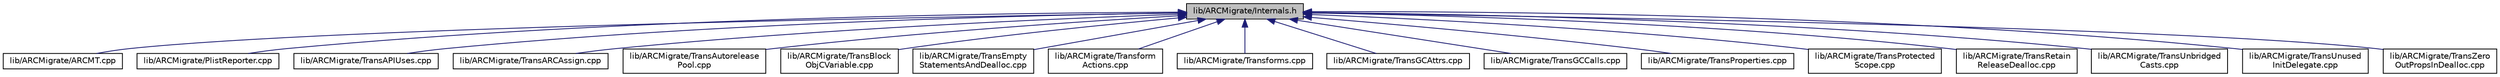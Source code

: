 digraph "lib/ARCMigrate/Internals.h"
{
 // LATEX_PDF_SIZE
  bgcolor="transparent";
  edge [fontname="Helvetica",fontsize="10",labelfontname="Helvetica",labelfontsize="10"];
  node [fontname="Helvetica",fontsize="10",shape=record];
  Node1 [label="lib/ARCMigrate/Internals.h",height=0.2,width=0.4,color="black", fillcolor="grey75", style="filled", fontcolor="black",tooltip=" "];
  Node1 -> Node2 [dir="back",color="midnightblue",fontsize="10",style="solid",fontname="Helvetica"];
  Node2 [label="lib/ARCMigrate/ARCMT.cpp",height=0.2,width=0.4,color="black",URL="$ARCMT_8cpp.html",tooltip=" "];
  Node1 -> Node3 [dir="back",color="midnightblue",fontsize="10",style="solid",fontname="Helvetica"];
  Node3 [label="lib/ARCMigrate/PlistReporter.cpp",height=0.2,width=0.4,color="black",URL="$PlistReporter_8cpp.html",tooltip=" "];
  Node1 -> Node4 [dir="back",color="midnightblue",fontsize="10",style="solid",fontname="Helvetica"];
  Node4 [label="lib/ARCMigrate/TransAPIUses.cpp",height=0.2,width=0.4,color="black",URL="$TransAPIUses_8cpp.html",tooltip=" "];
  Node1 -> Node5 [dir="back",color="midnightblue",fontsize="10",style="solid",fontname="Helvetica"];
  Node5 [label="lib/ARCMigrate/TransARCAssign.cpp",height=0.2,width=0.4,color="black",URL="$TransARCAssign_8cpp.html",tooltip=" "];
  Node1 -> Node6 [dir="back",color="midnightblue",fontsize="10",style="solid",fontname="Helvetica"];
  Node6 [label="lib/ARCMigrate/TransAutorelease\lPool.cpp",height=0.2,width=0.4,color="black",URL="$TransAutoreleasePool_8cpp.html",tooltip=" "];
  Node1 -> Node7 [dir="back",color="midnightblue",fontsize="10",style="solid",fontname="Helvetica"];
  Node7 [label="lib/ARCMigrate/TransBlock\lObjCVariable.cpp",height=0.2,width=0.4,color="black",URL="$TransBlockObjCVariable_8cpp.html",tooltip=" "];
  Node1 -> Node8 [dir="back",color="midnightblue",fontsize="10",style="solid",fontname="Helvetica"];
  Node8 [label="lib/ARCMigrate/TransEmpty\lStatementsAndDealloc.cpp",height=0.2,width=0.4,color="black",URL="$TransEmptyStatementsAndDealloc_8cpp.html",tooltip=" "];
  Node1 -> Node9 [dir="back",color="midnightblue",fontsize="10",style="solid",fontname="Helvetica"];
  Node9 [label="lib/ARCMigrate/Transform\lActions.cpp",height=0.2,width=0.4,color="black",URL="$TransformActions_8cpp.html",tooltip=" "];
  Node1 -> Node10 [dir="back",color="midnightblue",fontsize="10",style="solid",fontname="Helvetica"];
  Node10 [label="lib/ARCMigrate/Transforms.cpp",height=0.2,width=0.4,color="black",URL="$Transforms_8cpp.html",tooltip=" "];
  Node1 -> Node11 [dir="back",color="midnightblue",fontsize="10",style="solid",fontname="Helvetica"];
  Node11 [label="lib/ARCMigrate/TransGCAttrs.cpp",height=0.2,width=0.4,color="black",URL="$TransGCAttrs_8cpp.html",tooltip=" "];
  Node1 -> Node12 [dir="back",color="midnightblue",fontsize="10",style="solid",fontname="Helvetica"];
  Node12 [label="lib/ARCMigrate/TransGCCalls.cpp",height=0.2,width=0.4,color="black",URL="$TransGCCalls_8cpp.html",tooltip=" "];
  Node1 -> Node13 [dir="back",color="midnightblue",fontsize="10",style="solid",fontname="Helvetica"];
  Node13 [label="lib/ARCMigrate/TransProperties.cpp",height=0.2,width=0.4,color="black",URL="$TransProperties_8cpp.html",tooltip=" "];
  Node1 -> Node14 [dir="back",color="midnightblue",fontsize="10",style="solid",fontname="Helvetica"];
  Node14 [label="lib/ARCMigrate/TransProtected\lScope.cpp",height=0.2,width=0.4,color="black",URL="$TransProtectedScope_8cpp.html",tooltip=" "];
  Node1 -> Node15 [dir="back",color="midnightblue",fontsize="10",style="solid",fontname="Helvetica"];
  Node15 [label="lib/ARCMigrate/TransRetain\lReleaseDealloc.cpp",height=0.2,width=0.4,color="black",URL="$TransRetainReleaseDealloc_8cpp.html",tooltip=" "];
  Node1 -> Node16 [dir="back",color="midnightblue",fontsize="10",style="solid",fontname="Helvetica"];
  Node16 [label="lib/ARCMigrate/TransUnbridged\lCasts.cpp",height=0.2,width=0.4,color="black",URL="$TransUnbridgedCasts_8cpp.html",tooltip=" "];
  Node1 -> Node17 [dir="back",color="midnightblue",fontsize="10",style="solid",fontname="Helvetica"];
  Node17 [label="lib/ARCMigrate/TransUnused\lInitDelegate.cpp",height=0.2,width=0.4,color="black",URL="$TransUnusedInitDelegate_8cpp.html",tooltip=" "];
  Node1 -> Node18 [dir="back",color="midnightblue",fontsize="10",style="solid",fontname="Helvetica"];
  Node18 [label="lib/ARCMigrate/TransZero\lOutPropsInDealloc.cpp",height=0.2,width=0.4,color="black",URL="$TransZeroOutPropsInDealloc_8cpp.html",tooltip=" "];
}
